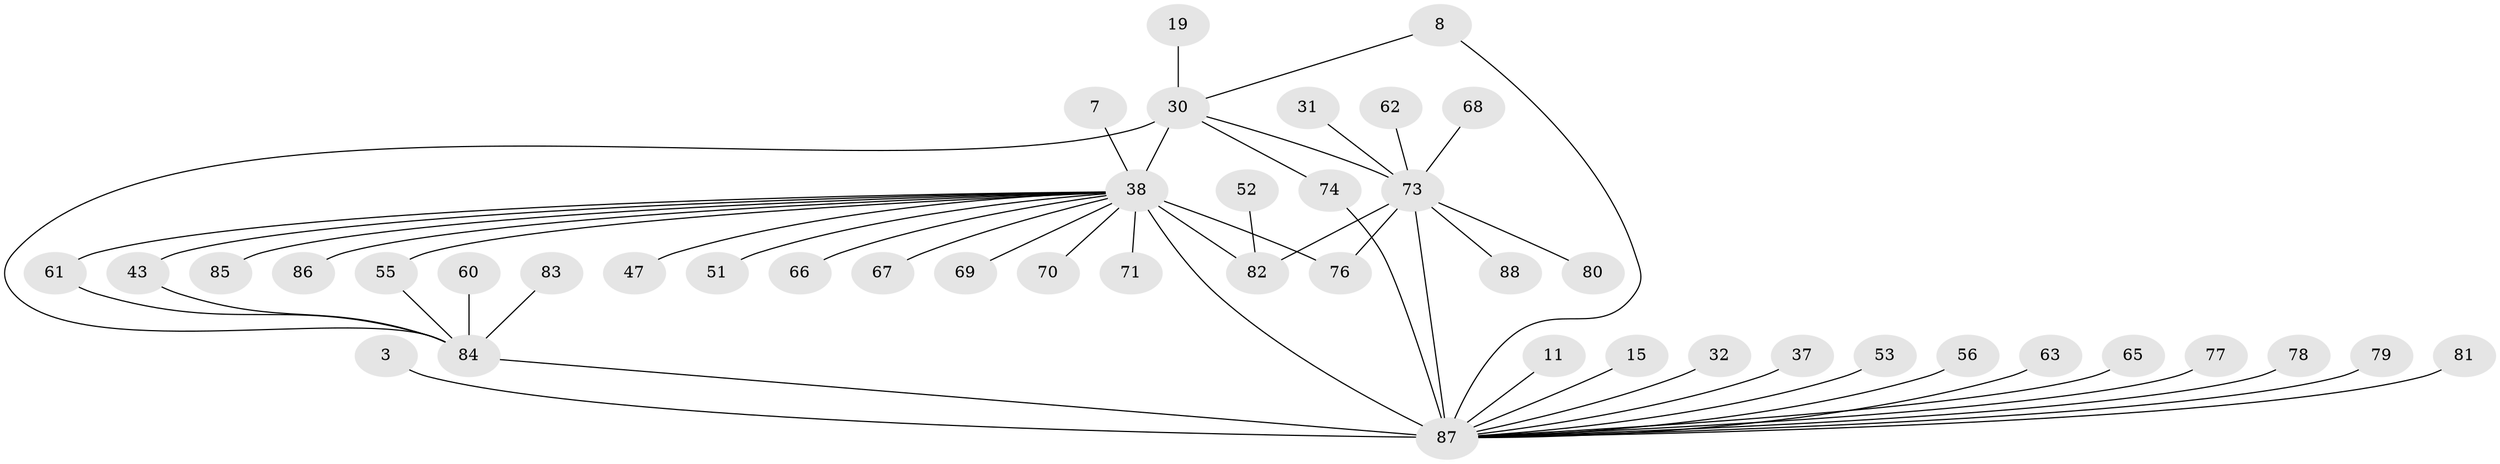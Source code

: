 // original degree distribution, {7: 0.011363636363636364, 17: 0.011363636363636364, 1: 0.3977272727272727, 12: 0.011363636363636364, 15: 0.011363636363636364, 2: 0.29545454545454547, 10: 0.022727272727272728, 4: 0.056818181818181816, 6: 0.03409090909090909, 3: 0.125, 5: 0.011363636363636364, 8: 0.011363636363636364}
// Generated by graph-tools (version 1.1) at 2025/50/03/04/25 21:50:24]
// undirected, 44 vertices, 52 edges
graph export_dot {
graph [start="1"]
  node [color=gray90,style=filled];
  3;
  7;
  8;
  11;
  15;
  19;
  30 [super="+21+18"];
  31;
  32;
  37;
  38 [super="+4+17"];
  43 [super="+42"];
  47 [super="+45"];
  51;
  52;
  53;
  55 [super="+23"];
  56;
  60;
  61;
  62;
  63;
  65;
  66;
  67;
  68;
  69;
  70;
  71;
  73 [super="+72+40"];
  74 [super="+39+58"];
  76;
  77;
  78 [super="+54"];
  79 [super="+57"];
  80;
  81 [super="+48"];
  82 [super="+64"];
  83;
  84 [super="+75+34+59+49"];
  85;
  86 [super="+36"];
  87 [super="+50+27+16"];
  88;
  3 -- 87;
  7 -- 38;
  8 -- 30;
  8 -- 87;
  11 -- 87;
  15 -- 87;
  19 -- 30;
  30 -- 38 [weight=4];
  30 -- 73 [weight=3];
  30 -- 74;
  30 -- 84 [weight=2];
  31 -- 73;
  32 -- 87;
  37 -- 87;
  38 -- 66;
  38 -- 67;
  38 -- 69;
  38 -- 70;
  38 -- 71;
  38 -- 76;
  38 -- 85;
  38 -- 87 [weight=7];
  38 -- 43;
  38 -- 47 [weight=2];
  38 -- 51;
  38 -- 55;
  38 -- 61;
  38 -- 82 [weight=2];
  38 -- 86;
  43 -- 84 [weight=2];
  52 -- 82;
  53 -- 87;
  55 -- 84;
  56 -- 87;
  60 -- 84;
  61 -- 84;
  62 -- 73;
  63 -- 87;
  65 -- 87;
  68 -- 73 [weight=2];
  73 -- 76;
  73 -- 82 [weight=2];
  73 -- 80;
  73 -- 88;
  73 -- 87 [weight=3];
  74 -- 87;
  77 -- 87;
  78 -- 87;
  79 -- 87;
  81 -- 87 [weight=2];
  83 -- 84;
  84 -- 87 [weight=4];
}
